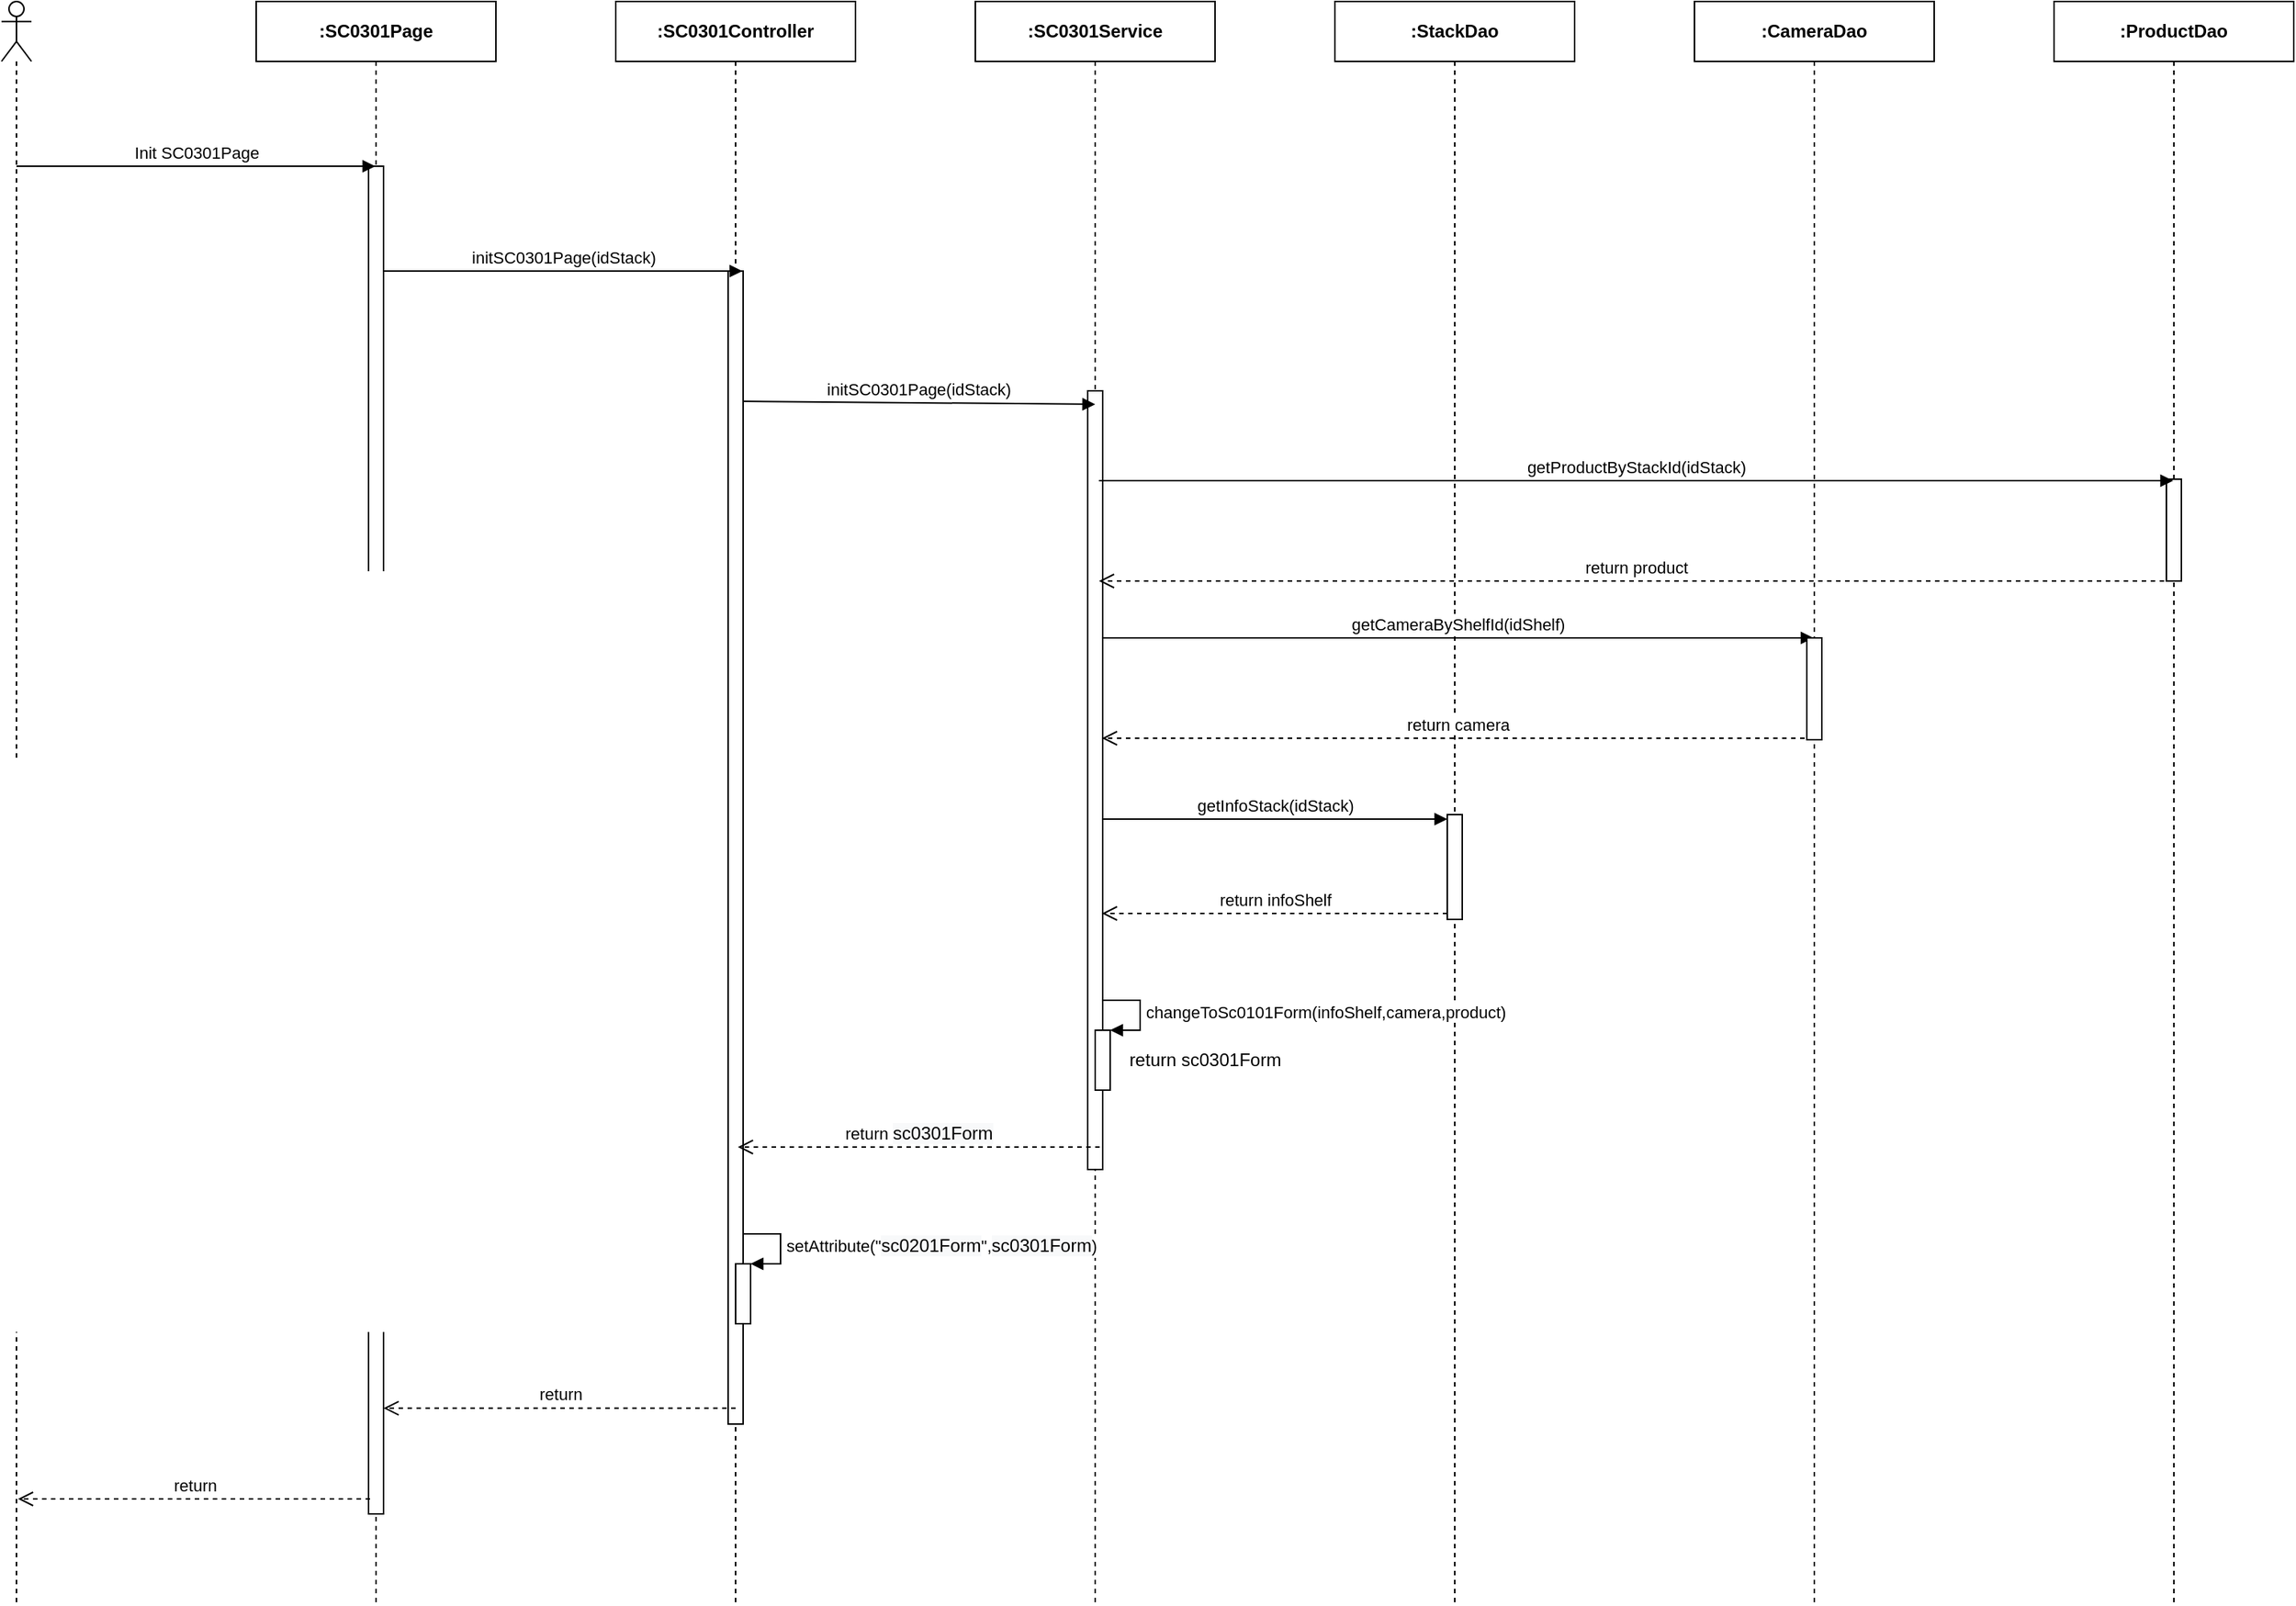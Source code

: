 <mxfile version="14.4.3" type="device" pages="5"><diagram id="x52-gcV8kri1zLeeINCp" name="Ev01"><mxGraphModel dx="1707" dy="987" grid="1" gridSize="10" guides="1" tooltips="1" connect="1" arrows="1" fold="1" page="1" pageScale="1" pageWidth="850" pageHeight="1100" math="0" shadow="0"><root><mxCell id="0"/><mxCell id="1" parent="0"/><mxCell id="uMw9v87n-3LZN4Bb9ol0-1" value="" style="shape=umlLifeline;participant=umlActor;perimeter=lifelinePerimeter;whiteSpace=wrap;html=1;container=1;collapsible=0;recursiveResize=0;verticalAlign=top;spacingTop=36;outlineConnect=0;" vertex="1" parent="1"><mxGeometry x="310" y="80" width="20" height="1070" as="geometry"/></mxCell><mxCell id="uMw9v87n-3LZN4Bb9ol0-2" value="&lt;b&gt;:SC0301Page&lt;/b&gt;" style="shape=umlLifeline;perimeter=lifelinePerimeter;whiteSpace=wrap;html=1;container=1;collapsible=0;recursiveResize=0;outlineConnect=0;" vertex="1" parent="1"><mxGeometry x="480" y="80" width="160" height="1070" as="geometry"/></mxCell><mxCell id="uMw9v87n-3LZN4Bb9ol0-3" value="" style="html=1;points=[];perimeter=orthogonalPerimeter;" vertex="1" parent="uMw9v87n-3LZN4Bb9ol0-2"><mxGeometry x="75" y="110" width="10" height="900" as="geometry"/></mxCell><mxCell id="uMw9v87n-3LZN4Bb9ol0-4" value="&lt;b&gt;:StackDao&lt;/b&gt;" style="shape=umlLifeline;perimeter=lifelinePerimeter;whiteSpace=wrap;html=1;container=1;collapsible=0;recursiveResize=0;outlineConnect=0;" vertex="1" parent="1"><mxGeometry x="1200" y="80" width="160" height="1070" as="geometry"/></mxCell><mxCell id="uMw9v87n-3LZN4Bb9ol0-5" value="" style="html=1;points=[];perimeter=orthogonalPerimeter;" vertex="1" parent="uMw9v87n-3LZN4Bb9ol0-4"><mxGeometry x="75" y="543" width="10" height="70" as="geometry"/></mxCell><mxCell id="uMw9v87n-3LZN4Bb9ol0-6" value="getInfoStack(idStack)" style="html=1;verticalAlign=bottom;endArrow=block;entryX=0;entryY=0;" edge="1" parent="uMw9v87n-3LZN4Bb9ol0-4"><mxGeometry relative="1" as="geometry"><mxPoint x="-155.5" y="546" as="sourcePoint"/><mxPoint x="75" y="546" as="targetPoint"/></mxGeometry></mxCell><mxCell id="uMw9v87n-3LZN4Bb9ol0-7" value="return infoShelf" style="html=1;verticalAlign=bottom;endArrow=open;dashed=1;endSize=8;exitX=0;exitY=0.95;" edge="1" parent="uMw9v87n-3LZN4Bb9ol0-4"><mxGeometry relative="1" as="geometry"><mxPoint x="-155.5" y="609.0" as="targetPoint"/><mxPoint x="75" y="609" as="sourcePoint"/></mxGeometry></mxCell><mxCell id="uMw9v87n-3LZN4Bb9ol0-8" value="&lt;b&gt;:&lt;/b&gt;&lt;b&gt;SC0301&lt;/b&gt;&lt;b&gt;Service&lt;/b&gt;" style="shape=umlLifeline;perimeter=lifelinePerimeter;whiteSpace=wrap;html=1;container=1;collapsible=0;recursiveResize=0;outlineConnect=0;" vertex="1" parent="1"><mxGeometry x="960" y="80" width="160" height="1070" as="geometry"/></mxCell><mxCell id="uMw9v87n-3LZN4Bb9ol0-9" value="" style="html=1;points=[];perimeter=orthogonalPerimeter;" vertex="1" parent="uMw9v87n-3LZN4Bb9ol0-8"><mxGeometry x="75" y="260" width="10" height="520" as="geometry"/></mxCell><mxCell id="uMw9v87n-3LZN4Bb9ol0-10" value="&lt;b&gt;:SC0301Controller&lt;/b&gt;" style="shape=umlLifeline;perimeter=lifelinePerimeter;whiteSpace=wrap;html=1;container=1;collapsible=0;recursiveResize=0;outlineConnect=0;" vertex="1" parent="1"><mxGeometry x="720" y="80" width="160" height="1070" as="geometry"/></mxCell><mxCell id="uMw9v87n-3LZN4Bb9ol0-11" value="" style="html=1;points=[];perimeter=orthogonalPerimeter;" vertex="1" parent="uMw9v87n-3LZN4Bb9ol0-10"><mxGeometry x="75" y="180" width="10" height="770" as="geometry"/></mxCell><mxCell id="uMw9v87n-3LZN4Bb9ol0-12" value="" style="html=1;points=[];perimeter=orthogonalPerimeter;" vertex="1" parent="uMw9v87n-3LZN4Bb9ol0-10"><mxGeometry x="80" y="843.0" width="10" height="40" as="geometry"/></mxCell><mxCell id="uMw9v87n-3LZN4Bb9ol0-13" value="setAttribute(&quot;&lt;span style=&quot;font-size: 12px ; text-align: center ; background-color: rgb(248 , 249 , 250)&quot;&gt;sc0201Form&lt;/span&gt;&quot;,&lt;span style=&quot;font-size: 12px ; text-align: center ; background-color: rgb(248 , 249 , 250)&quot;&gt;sc0301Form&lt;/span&gt;)" style="edgeStyle=orthogonalEdgeStyle;html=1;align=left;spacingLeft=2;endArrow=block;rounded=0;entryX=1;entryY=0;" edge="1" parent="uMw9v87n-3LZN4Bb9ol0-10" target="uMw9v87n-3LZN4Bb9ol0-12"><mxGeometry relative="1" as="geometry"><mxPoint x="85" y="823.0" as="sourcePoint"/><Array as="points"><mxPoint x="110" y="823.0"/></Array></mxGeometry></mxCell><mxCell id="uMw9v87n-3LZN4Bb9ol0-14" value="Init SC0301Page" style="html=1;verticalAlign=bottom;endArrow=block;" edge="1" parent="1" target="uMw9v87n-3LZN4Bb9ol0-2"><mxGeometry width="80" relative="1" as="geometry"><mxPoint x="320" y="190" as="sourcePoint"/><mxPoint x="400" y="190" as="targetPoint"/></mxGeometry></mxCell><mxCell id="uMw9v87n-3LZN4Bb9ol0-15" value="initSC0301Page(idStack)" style="html=1;verticalAlign=bottom;endArrow=block;" edge="1" parent="1"><mxGeometry width="80" relative="1" as="geometry"><mxPoint x="565" y="260.0" as="sourcePoint"/><mxPoint x="804.5" y="260.0" as="targetPoint"/></mxGeometry></mxCell><mxCell id="uMw9v87n-3LZN4Bb9ol0-16" value="initSC0301Page(idStack)" style="html=1;verticalAlign=bottom;endArrow=block;" edge="1" parent="1"><mxGeometry relative="1" as="geometry"><mxPoint x="805" y="347.0" as="sourcePoint"/><mxPoint x="1040" y="349" as="targetPoint"/></mxGeometry></mxCell><mxCell id="uMw9v87n-3LZN4Bb9ol0-17" value="return&amp;nbsp;&lt;span style=&quot;font-size: 12px ; background-color: rgb(248 , 249 , 250)&quot;&gt;sc0301Form&lt;/span&gt;" style="html=1;verticalAlign=bottom;endArrow=open;dashed=1;endSize=8;" edge="1" parent="1"><mxGeometry relative="1" as="geometry"><mxPoint x="801.5" y="845.0" as="targetPoint"/><mxPoint x="1043" y="845" as="sourcePoint"/></mxGeometry></mxCell><mxCell id="uMw9v87n-3LZN4Bb9ol0-18" value="return" style="html=1;verticalAlign=bottom;endArrow=open;dashed=1;endSize=8;" edge="1" parent="1"><mxGeometry relative="1" as="geometry"><mxPoint x="800" y="1019.41" as="sourcePoint"/><mxPoint x="565" y="1019.41" as="targetPoint"/></mxGeometry></mxCell><mxCell id="uMw9v87n-3LZN4Bb9ol0-19" value="return" style="html=1;verticalAlign=bottom;endArrow=open;dashed=1;endSize=8;" edge="1" parent="1"><mxGeometry relative="1" as="geometry"><mxPoint x="556" y="1080" as="sourcePoint"/><mxPoint x="321" y="1080" as="targetPoint"/></mxGeometry></mxCell><mxCell id="uMw9v87n-3LZN4Bb9ol0-20" value="getCameraByShelfId(idShelf)" style="html=1;verticalAlign=bottom;endArrow=block;" edge="1" parent="1"><mxGeometry relative="1" as="geometry"><mxPoint x="1044.5" y="505" as="sourcePoint"/><mxPoint x="1519.5" y="505" as="targetPoint"/></mxGeometry></mxCell><mxCell id="uMw9v87n-3LZN4Bb9ol0-21" value="return camera" style="html=1;verticalAlign=bottom;endArrow=open;dashed=1;endSize=8;" edge="1" parent="1"><mxGeometry relative="1" as="geometry"><mxPoint x="1044.5" y="572" as="targetPoint"/><mxPoint x="1519.5" y="572" as="sourcePoint"/></mxGeometry></mxCell><mxCell id="uMw9v87n-3LZN4Bb9ol0-22" value="" style="html=1;points=[];perimeter=orthogonalPerimeter;" vertex="1" parent="1"><mxGeometry x="1040" y="767" width="10" height="40" as="geometry"/></mxCell><mxCell id="uMw9v87n-3LZN4Bb9ol0-23" value="changeToSc0101Form(infoShelf,camera,product)" style="edgeStyle=orthogonalEdgeStyle;html=1;align=left;spacingLeft=2;endArrow=block;rounded=0;entryX=1;entryY=0;" edge="1" parent="1" target="uMw9v87n-3LZN4Bb9ol0-22"><mxGeometry relative="1" as="geometry"><mxPoint x="1045" y="747" as="sourcePoint"/><Array as="points"><mxPoint x="1070" y="747"/></Array></mxGeometry></mxCell><mxCell id="uMw9v87n-3LZN4Bb9ol0-24" value="return sc0301Form" style="text;html=1;align=center;verticalAlign=middle;resizable=0;points=[];autosize=1;" vertex="1" parent="1"><mxGeometry x="1053" y="777" width="120" height="20" as="geometry"/></mxCell><mxCell id="uMw9v87n-3LZN4Bb9ol0-25" value="&lt;b&gt;:CameraDao&lt;/b&gt;" style="shape=umlLifeline;perimeter=lifelinePerimeter;whiteSpace=wrap;html=1;container=1;collapsible=0;recursiveResize=0;outlineConnect=0;" vertex="1" parent="1"><mxGeometry x="1440" y="80" width="160" height="1070" as="geometry"/></mxCell><mxCell id="uMw9v87n-3LZN4Bb9ol0-26" value="" style="html=1;points=[];perimeter=orthogonalPerimeter;" vertex="1" parent="uMw9v87n-3LZN4Bb9ol0-25"><mxGeometry x="75" y="425" width="10" height="68" as="geometry"/></mxCell><mxCell id="uMw9v87n-3LZN4Bb9ol0-27" value="&lt;b&gt;:ProductDao&lt;/b&gt;" style="shape=umlLifeline;perimeter=lifelinePerimeter;whiteSpace=wrap;html=1;container=1;collapsible=0;recursiveResize=0;outlineConnect=0;" vertex="1" parent="1"><mxGeometry x="1680" y="80" width="160" height="1070" as="geometry"/></mxCell><mxCell id="uMw9v87n-3LZN4Bb9ol0-28" value="" style="html=1;points=[];perimeter=orthogonalPerimeter;" vertex="1" parent="uMw9v87n-3LZN4Bb9ol0-27"><mxGeometry x="75" y="319" width="10" height="68" as="geometry"/></mxCell><mxCell id="uMw9v87n-3LZN4Bb9ol0-29" value="getProductByStackId(idStack)" style="html=1;verticalAlign=bottom;endArrow=block;" edge="1" parent="1" target="uMw9v87n-3LZN4Bb9ol0-27"><mxGeometry relative="1" as="geometry"><mxPoint x="1042.5" y="400" as="sourcePoint"/><mxPoint x="1517.5" y="400" as="targetPoint"/></mxGeometry></mxCell><mxCell id="uMw9v87n-3LZN4Bb9ol0-30" value="return product" style="html=1;verticalAlign=bottom;endArrow=open;dashed=1;endSize=8;" edge="1" parent="1" source="uMw9v87n-3LZN4Bb9ol0-27"><mxGeometry relative="1" as="geometry"><mxPoint x="1042.5" y="467" as="targetPoint"/><mxPoint x="1517.5" y="467" as="sourcePoint"/></mxGeometry></mxCell></root></mxGraphModel></diagram><diagram id="ORKU-DpnUTo-PirR_pnd" name="Ev02"><mxGraphModel dx="1024" dy="592" grid="1" gridSize="10" guides="1" tooltips="1" connect="1" arrows="1" fold="1" page="1" pageScale="1" pageWidth="850" pageHeight="1100" math="0" shadow="0"><root><mxCell id="_QdIpaac0oW1rntE7k-u-0"/><mxCell id="_QdIpaac0oW1rntE7k-u-1" parent="_QdIpaac0oW1rntE7k-u-0"/><mxCell id="_QdIpaac0oW1rntE7k-u-2" value="" style="shape=umlLifeline;participant=umlActor;perimeter=lifelinePerimeter;whiteSpace=wrap;html=1;container=1;collapsible=0;recursiveResize=0;verticalAlign=top;spacingTop=36;outlineConnect=0;" vertex="1" parent="_QdIpaac0oW1rntE7k-u-1"><mxGeometry x="310" y="80" width="20" height="320" as="geometry"/></mxCell><mxCell id="_QdIpaac0oW1rntE7k-u-3" value="&lt;b&gt;:SC0301Page&lt;/b&gt;" style="shape=umlLifeline;perimeter=lifelinePerimeter;whiteSpace=wrap;html=1;container=1;collapsible=0;recursiveResize=0;outlineConnect=0;" vertex="1" parent="_QdIpaac0oW1rntE7k-u-1"><mxGeometry x="480" y="80" width="160" height="320" as="geometry"/></mxCell><mxCell id="_QdIpaac0oW1rntE7k-u-4" value="" style="html=1;points=[];perimeter=orthogonalPerimeter;" vertex="1" parent="_QdIpaac0oW1rntE7k-u-3"><mxGeometry x="75" y="110" width="10" height="90" as="geometry"/></mxCell><mxCell id="_QdIpaac0oW1rntE7k-u-5" value="&lt;b&gt;:SC0300Page&lt;/b&gt;" style="shape=umlLifeline;perimeter=lifelinePerimeter;whiteSpace=wrap;html=1;container=1;collapsible=0;recursiveResize=0;outlineConnect=0;" vertex="1" parent="_QdIpaac0oW1rntE7k-u-1"><mxGeometry x="720" y="80" width="160" height="320" as="geometry"/></mxCell><mxCell id="_QdIpaac0oW1rntE7k-u-6" value="Click Button Back" style="html=1;verticalAlign=bottom;endArrow=block;" edge="1" parent="_QdIpaac0oW1rntE7k-u-1" target="_QdIpaac0oW1rntE7k-u-3"><mxGeometry width="80" relative="1" as="geometry"><mxPoint x="320" y="190" as="sourcePoint"/><mxPoint x="400" y="190" as="targetPoint"/></mxGeometry></mxCell><mxCell id="_QdIpaac0oW1rntE7k-u-7" value="changeScreen(&quot;SC0300&quot;)" style="html=1;verticalAlign=bottom;endArrow=block;" edge="1" parent="_QdIpaac0oW1rntE7k-u-1"><mxGeometry width="80" relative="1" as="geometry"><mxPoint x="560" y="279" as="sourcePoint"/><mxPoint x="799.5" y="279" as="targetPoint"/></mxGeometry></mxCell></root></mxGraphModel></diagram><diagram id="MV-JafoGtovmtpgZjFSX" name="Ev03"><mxGraphModel dx="1024" dy="592" grid="1" gridSize="10" guides="1" tooltips="1" connect="1" arrows="1" fold="1" page="1" pageScale="1" pageWidth="850" pageHeight="1100" math="0" shadow="0"><root><mxCell id="oyJmbfe1HdgXYVAOfmrG-0"/><mxCell id="oyJmbfe1HdgXYVAOfmrG-1" parent="oyJmbfe1HdgXYVAOfmrG-0"/><mxCell id="oyJmbfe1HdgXYVAOfmrG-2" value="" style="shape=umlLifeline;participant=umlActor;perimeter=lifelinePerimeter;whiteSpace=wrap;html=1;container=1;collapsible=0;recursiveResize=0;verticalAlign=top;spacingTop=36;outlineConnect=0;" vertex="1" parent="oyJmbfe1HdgXYVAOfmrG-1"><mxGeometry x="310" y="80" width="20" height="320" as="geometry"/></mxCell><mxCell id="oyJmbfe1HdgXYVAOfmrG-3" value="&lt;b&gt;:SC0301Page&lt;/b&gt;" style="shape=umlLifeline;perimeter=lifelinePerimeter;whiteSpace=wrap;html=1;container=1;collapsible=0;recursiveResize=0;outlineConnect=0;" vertex="1" parent="oyJmbfe1HdgXYVAOfmrG-1"><mxGeometry x="480" y="80" width="160" height="320" as="geometry"/></mxCell><mxCell id="oyJmbfe1HdgXYVAOfmrG-4" value="" style="html=1;points=[];perimeter=orthogonalPerimeter;" vertex="1" parent="oyJmbfe1HdgXYVAOfmrG-3"><mxGeometry x="75" y="110" width="10" height="160" as="geometry"/></mxCell><mxCell id="oyJmbfe1HdgXYVAOfmrG-5" value="&lt;b&gt;:SC0303Page&lt;/b&gt;" style="shape=umlLifeline;perimeter=lifelinePerimeter;whiteSpace=wrap;html=1;container=1;collapsible=0;recursiveResize=0;outlineConnect=0;" vertex="1" parent="oyJmbfe1HdgXYVAOfmrG-1"><mxGeometry x="720" y="80" width="160" height="320" as="geometry"/></mxCell><mxCell id="oyJmbfe1HdgXYVAOfmrG-6" value="Click Button Edit Stack" style="html=1;verticalAlign=bottom;endArrow=block;" edge="1" parent="oyJmbfe1HdgXYVAOfmrG-1" target="oyJmbfe1HdgXYVAOfmrG-3"><mxGeometry width="80" relative="1" as="geometry"><mxPoint x="320" y="190" as="sourcePoint"/><mxPoint x="400" y="190" as="targetPoint"/></mxGeometry></mxCell><mxCell id="oyJmbfe1HdgXYVAOfmrG-7" value="" style="html=1;points=[];perimeter=orthogonalPerimeter;" vertex="1" parent="oyJmbfe1HdgXYVAOfmrG-1"><mxGeometry x="560" y="260" width="10" height="40" as="geometry"/></mxCell><mxCell id="oyJmbfe1HdgXYVAOfmrG-8" value="getStackId()" style="edgeStyle=orthogonalEdgeStyle;html=1;align=left;spacingLeft=2;endArrow=block;rounded=0;entryX=1;entryY=0;" edge="1" parent="oyJmbfe1HdgXYVAOfmrG-1" target="oyJmbfe1HdgXYVAOfmrG-7"><mxGeometry relative="1" as="geometry"><mxPoint x="565" y="240" as="sourcePoint"/><Array as="points"><mxPoint x="590" y="240"/></Array></mxGeometry></mxCell><mxCell id="oyJmbfe1HdgXYVAOfmrG-9" value="return idStack" style="text;html=1;align=center;verticalAlign=middle;resizable=0;points=[];autosize=1;" vertex="1" parent="oyJmbfe1HdgXYVAOfmrG-1"><mxGeometry x="570" y="260" width="90" height="20" as="geometry"/></mxCell><mxCell id="oyJmbfe1HdgXYVAOfmrG-10" value="changeScreen(&quot;SC0303&quot;,idStack)" style="html=1;verticalAlign=bottom;endArrow=block;" edge="1" parent="oyJmbfe1HdgXYVAOfmrG-1" target="oyJmbfe1HdgXYVAOfmrG-5"><mxGeometry width="80" relative="1" as="geometry"><mxPoint x="560" y="340" as="sourcePoint"/><mxPoint x="640" y="340" as="targetPoint"/></mxGeometry></mxCell></root></mxGraphModel></diagram><diagram id="KPT5UQ_uODUg2tn9t2mo" name="Ev04"><mxGraphModel dx="1707" dy="987" grid="1" gridSize="10" guides="1" tooltips="1" connect="1" arrows="1" fold="1" page="1" pageScale="1" pageWidth="850" pageHeight="1100" math="0" shadow="0"><root><mxCell id="V7CUEl6RlRwB3Oj_Pd-H-0"/><mxCell id="V7CUEl6RlRwB3Oj_Pd-H-1" parent="V7CUEl6RlRwB3Oj_Pd-H-0"/><mxCell id="V7CUEl6RlRwB3Oj_Pd-H-2" value="" style="shape=umlLifeline;participant=umlActor;perimeter=lifelinePerimeter;whiteSpace=wrap;html=1;container=1;collapsible=0;recursiveResize=0;verticalAlign=top;spacingTop=36;outlineConnect=0;" vertex="1" parent="V7CUEl6RlRwB3Oj_Pd-H-1"><mxGeometry x="310" y="80" width="20" height="920" as="geometry"/></mxCell><mxCell id="V7CUEl6RlRwB3Oj_Pd-H-3" value="&lt;b&gt;:SC0301Page&lt;/b&gt;" style="shape=umlLifeline;perimeter=lifelinePerimeter;whiteSpace=wrap;html=1;container=1;collapsible=0;recursiveResize=0;outlineConnect=0;" vertex="1" parent="V7CUEl6RlRwB3Oj_Pd-H-1"><mxGeometry x="480" y="80" width="160" height="920" as="geometry"/></mxCell><mxCell id="V7CUEl6RlRwB3Oj_Pd-H-4" value="" style="html=1;points=[];perimeter=orthogonalPerimeter;" vertex="1" parent="V7CUEl6RlRwB3Oj_Pd-H-3"><mxGeometry x="75" y="110" width="10" height="360" as="geometry"/></mxCell><mxCell id="V7CUEl6RlRwB3Oj_Pd-H-5" value="&lt;b&gt;:StackDao&lt;/b&gt;" style="shape=umlLifeline;perimeter=lifelinePerimeter;whiteSpace=wrap;html=1;container=1;collapsible=0;recursiveResize=0;outlineConnect=0;" vertex="1" parent="V7CUEl6RlRwB3Oj_Pd-H-1"><mxGeometry x="1200" y="80" width="160" height="920" as="geometry"/></mxCell><mxCell id="V7CUEl6RlRwB3Oj_Pd-H-6" value="&lt;b&gt;:&lt;/b&gt;&lt;b&gt;SC0301&lt;/b&gt;&lt;b&gt;Service&lt;/b&gt;" style="shape=umlLifeline;perimeter=lifelinePerimeter;whiteSpace=wrap;html=1;container=1;collapsible=0;recursiveResize=0;outlineConnect=0;" vertex="1" parent="V7CUEl6RlRwB3Oj_Pd-H-1"><mxGeometry x="960" y="80" width="160" height="920" as="geometry"/></mxCell><mxCell id="V7CUEl6RlRwB3Oj_Pd-H-7" value="" style="html=1;points=[];perimeter=orthogonalPerimeter;" vertex="1" parent="V7CUEl6RlRwB3Oj_Pd-H-6"><mxGeometry x="75" y="220" width="10" height="530" as="geometry"/></mxCell><mxCell id="V7CUEl6RlRwB3Oj_Pd-H-8" value="&lt;b&gt;:SC0301Controller&lt;/b&gt;" style="shape=umlLifeline;perimeter=lifelinePerimeter;whiteSpace=wrap;html=1;container=1;collapsible=0;recursiveResize=0;outlineConnect=0;" vertex="1" parent="V7CUEl6RlRwB3Oj_Pd-H-1"><mxGeometry x="720" y="80" width="160" height="920" as="geometry"/></mxCell><mxCell id="V7CUEl6RlRwB3Oj_Pd-H-9" value="" style="html=1;points=[];perimeter=orthogonalPerimeter;" vertex="1" parent="V7CUEl6RlRwB3Oj_Pd-H-8"><mxGeometry x="75" y="170" width="10" height="690" as="geometry"/></mxCell><mxCell id="V7CUEl6RlRwB3Oj_Pd-H-10" value="Click Delete Stack Button" style="html=1;verticalAlign=bottom;endArrow=block;" edge="1" parent="V7CUEl6RlRwB3Oj_Pd-H-1" target="V7CUEl6RlRwB3Oj_Pd-H-3"><mxGeometry width="80" relative="1" as="geometry"><mxPoint x="320" y="190" as="sourcePoint"/><mxPoint x="400" y="190" as="targetPoint"/></mxGeometry></mxCell><mxCell id="V7CUEl6RlRwB3Oj_Pd-H-11" value="onDeleteStack(idStack)" style="html=1;verticalAlign=bottom;endArrow=block;" edge="1" parent="V7CUEl6RlRwB3Oj_Pd-H-1"><mxGeometry width="80" relative="1" as="geometry"><mxPoint x="560" y="253" as="sourcePoint"/><mxPoint x="799.5" y="253" as="targetPoint"/></mxGeometry></mxCell><mxCell id="V7CUEl6RlRwB3Oj_Pd-H-12" value="checkBusinessDeleteStack(idStack)" style="html=1;verticalAlign=bottom;endArrow=block;" edge="1" parent="V7CUEl6RlRwB3Oj_Pd-H-1"><mxGeometry relative="1" as="geometry"><mxPoint x="805" y="300.0" as="sourcePoint"/><mxPoint x="1040" y="302" as="targetPoint"/></mxGeometry></mxCell><mxCell id="V7CUEl6RlRwB3Oj_Pd-H-13" value="return listError" style="html=1;verticalAlign=bottom;endArrow=open;dashed=1;endSize=8;" edge="1" parent="V7CUEl6RlRwB3Oj_Pd-H-1"><mxGeometry relative="1" as="geometry"><mxPoint x="798.5" y="385.0" as="targetPoint"/><mxPoint x="1039.5" y="385" as="sourcePoint"/></mxGeometry></mxCell><mxCell id="V7CUEl6RlRwB3Oj_Pd-H-14" value="alt" style="shape=umlFrame;whiteSpace=wrap;html=1;" vertex="1" parent="V7CUEl6RlRwB3Oj_Pd-H-1"><mxGeometry x="390" y="420" width="770" height="140" as="geometry"/></mxCell><mxCell id="V7CUEl6RlRwB3Oj_Pd-H-15" value="&lt;span style=&quot;font-size: 11px ; background-color: rgb(255 , 255 , 255)&quot;&gt;&lt;b&gt;listError&amp;nbsp;&lt;/b&gt;&lt;/span&gt;&lt;b&gt;not null&lt;/b&gt;" style="text;html=1;align=center;verticalAlign=middle;resizable=0;points=[];autosize=1;" vertex="1" parent="V7CUEl6RlRwB3Oj_Pd-H-1"><mxGeometry x="443" y="478" width="100" height="20" as="geometry"/></mxCell><mxCell id="V7CUEl6RlRwB3Oj_Pd-H-16" value="" style="html=1;points=[];perimeter=orthogonalPerimeter;" vertex="1" parent="V7CUEl6RlRwB3Oj_Pd-H-1"><mxGeometry x="800" y="467.41" width="10" height="40" as="geometry"/></mxCell><mxCell id="V7CUEl6RlRwB3Oj_Pd-H-17" value="setAttribute(error,msg)" style="edgeStyle=orthogonalEdgeStyle;html=1;align=left;spacingLeft=2;endArrow=block;rounded=0;entryX=1;entryY=0;" edge="1" parent="V7CUEl6RlRwB3Oj_Pd-H-1" target="V7CUEl6RlRwB3Oj_Pd-H-16"><mxGeometry relative="1" as="geometry"><mxPoint x="805" y="447.41" as="sourcePoint"/><Array as="points"><mxPoint x="830" y="447.41"/></Array></mxGeometry></mxCell><mxCell id="V7CUEl6RlRwB3Oj_Pd-H-18" value="return" style="html=1;verticalAlign=bottom;endArrow=open;dashed=1;endSize=8;" edge="1" parent="V7CUEl6RlRwB3Oj_Pd-H-1"><mxGeometry relative="1" as="geometry"><mxPoint x="795" y="527.41" as="sourcePoint"/><mxPoint x="560" y="527.41" as="targetPoint"/></mxGeometry></mxCell><mxCell id="V7CUEl6RlRwB3Oj_Pd-H-19" value="doDeleteStack(idStack)" style="html=1;verticalAlign=bottom;endArrow=block;" edge="1" parent="V7CUEl6RlRwB3Oj_Pd-H-1"><mxGeometry relative="1" as="geometry"><mxPoint x="798.5" y="610" as="sourcePoint"/><mxPoint x="1039.5" y="610" as="targetPoint"/></mxGeometry></mxCell><mxCell id="V7CUEl6RlRwB3Oj_Pd-H-20" value="return" style="html=1;verticalAlign=bottom;endArrow=open;dashed=1;endSize=8;" edge="1" parent="V7CUEl6RlRwB3Oj_Pd-H-1"><mxGeometry relative="1" as="geometry"><mxPoint x="805" y="822.22" as="targetPoint"/><mxPoint x="1039.5" y="822.22" as="sourcePoint"/></mxGeometry></mxCell><mxCell id="V7CUEl6RlRwB3Oj_Pd-H-21" value="" style="html=1;points=[];perimeter=orthogonalPerimeter;" vertex="1" parent="V7CUEl6RlRwB3Oj_Pd-H-1"><mxGeometry x="1040" y="330" width="10" height="40" as="geometry"/></mxCell><mxCell id="V7CUEl6RlRwB3Oj_Pd-H-22" value="&lt;span style=&quot;text-align: center&quot;&gt;checkBusinessDeleteStack(idStack)&lt;/span&gt;" style="edgeStyle=orthogonalEdgeStyle;html=1;align=left;spacingLeft=2;endArrow=block;rounded=0;entryX=1;entryY=0;" edge="1" parent="V7CUEl6RlRwB3Oj_Pd-H-1" target="V7CUEl6RlRwB3Oj_Pd-H-21"><mxGeometry relative="1" as="geometry"><mxPoint x="1045" y="310.0" as="sourcePoint"/><Array as="points"><mxPoint x="1070" y="310"/></Array></mxGeometry></mxCell><mxCell id="V7CUEl6RlRwB3Oj_Pd-H-23" value="return listError" style="text;html=1;align=center;verticalAlign=middle;resizable=0;points=[];autosize=1;" vertex="1" parent="V7CUEl6RlRwB3Oj_Pd-H-1"><mxGeometry x="1048" y="330" width="90" height="20" as="geometry"/></mxCell><mxCell id="V7CUEl6RlRwB3Oj_Pd-H-24" value="" style="html=1;points=[];perimeter=orthogonalPerimeter;" vertex="1" parent="V7CUEl6RlRwB3Oj_Pd-H-1"><mxGeometry x="1275" y="674" width="10" height="80" as="geometry"/></mxCell><mxCell id="V7CUEl6RlRwB3Oj_Pd-H-25" value="doDeleteStack(idStack)" style="html=1;verticalAlign=bottom;endArrow=block;entryX=0;entryY=0;" edge="1" parent="V7CUEl6RlRwB3Oj_Pd-H-1" target="V7CUEl6RlRwB3Oj_Pd-H-24"><mxGeometry relative="1" as="geometry"><mxPoint x="1039.324" y="674" as="sourcePoint"/></mxGeometry></mxCell><mxCell id="V7CUEl6RlRwB3Oj_Pd-H-26" value="return" style="html=1;verticalAlign=bottom;endArrow=open;dashed=1;endSize=8;exitX=0;exitY=0.95;" edge="1" parent="V7CUEl6RlRwB3Oj_Pd-H-1" source="V7CUEl6RlRwB3Oj_Pd-H-24"><mxGeometry relative="1" as="geometry"><mxPoint x="1039.324" y="750.0" as="targetPoint"/></mxGeometry></mxCell><mxCell id="V7CUEl6RlRwB3Oj_Pd-H-27" value="dispatch" style="html=1;verticalAlign=bottom;endArrow=block;" edge="1" parent="V7CUEl6RlRwB3Oj_Pd-H-1" target="V7CUEl6RlRwB3Oj_Pd-H-28"><mxGeometry width="80" relative="1" as="geometry"><mxPoint x="799.071" y="919.0" as="sourcePoint"/><mxPoint x="1470" y="919" as="targetPoint"/></mxGeometry></mxCell><mxCell id="V7CUEl6RlRwB3Oj_Pd-H-28" value="&lt;b&gt;:SC0300Page&lt;/b&gt;" style="shape=umlLifeline;perimeter=lifelinePerimeter;whiteSpace=wrap;html=1;container=1;collapsible=0;recursiveResize=0;outlineConnect=0;" vertex="1" parent="V7CUEl6RlRwB3Oj_Pd-H-1"><mxGeometry x="1440" y="754" width="160" height="246" as="geometry"/></mxCell></root></mxGraphModel></diagram><diagram id="5vQ8bJUNb_NNuUj16dzM" name="Ev05"><mxGraphModel dx="1024" dy="592" grid="1" gridSize="10" guides="1" tooltips="1" connect="1" arrows="1" fold="1" page="1" pageScale="1" pageWidth="850" pageHeight="1100" math="0" shadow="0"><root><mxCell id="9-L5tgj_77fTAglAsoLX-0"/><mxCell id="9-L5tgj_77fTAglAsoLX-1" parent="9-L5tgj_77fTAglAsoLX-0"/><mxCell id="9-L5tgj_77fTAglAsoLX-2" value="" style="shape=umlLifeline;participant=umlActor;perimeter=lifelinePerimeter;whiteSpace=wrap;html=1;container=1;collapsible=0;recursiveResize=0;verticalAlign=top;spacingTop=36;outlineConnect=0;" vertex="1" parent="9-L5tgj_77fTAglAsoLX-1"><mxGeometry x="310" y="80" width="20" height="1040" as="geometry"/></mxCell><mxCell id="9-L5tgj_77fTAglAsoLX-3" value="&lt;b&gt;:SC0301Page&lt;/b&gt;" style="shape=umlLifeline;perimeter=lifelinePerimeter;whiteSpace=wrap;html=1;container=1;collapsible=0;recursiveResize=0;outlineConnect=0;" vertex="1" parent="9-L5tgj_77fTAglAsoLX-1"><mxGeometry x="480" y="80" width="160" height="1040" as="geometry"/></mxCell><mxCell id="9-L5tgj_77fTAglAsoLX-4" value="" style="html=1;points=[];perimeter=orthogonalPerimeter;" vertex="1" parent="9-L5tgj_77fTAglAsoLX-3"><mxGeometry x="75" y="110" width="10" height="850" as="geometry"/></mxCell><mxCell id="9-L5tgj_77fTAglAsoLX-5" value="&lt;b&gt;:CameraDao&lt;/b&gt;" style="shape=umlLifeline;perimeter=lifelinePerimeter;whiteSpace=wrap;html=1;container=1;collapsible=0;recursiveResize=0;outlineConnect=0;" vertex="1" parent="9-L5tgj_77fTAglAsoLX-1"><mxGeometry x="1200.68" y="80" width="160" height="1040" as="geometry"/></mxCell><mxCell id="9-L5tgj_77fTAglAsoLX-6" value="&lt;b&gt;:&lt;/b&gt;&lt;b&gt;SC0301&lt;/b&gt;&lt;b&gt;Service&lt;/b&gt;" style="shape=umlLifeline;perimeter=lifelinePerimeter;whiteSpace=wrap;html=1;container=1;collapsible=0;recursiveResize=0;outlineConnect=0;" vertex="1" parent="9-L5tgj_77fTAglAsoLX-1"><mxGeometry x="958.5" y="80" width="161.5" height="1040" as="geometry"/></mxCell><mxCell id="9-L5tgj_77fTAglAsoLX-7" value="" style="html=1;points=[];perimeter=orthogonalPerimeter;" vertex="1" parent="9-L5tgj_77fTAglAsoLX-6"><mxGeometry x="75" y="270" width="10" height="580" as="geometry"/></mxCell><mxCell id="9-L5tgj_77fTAglAsoLX-8" value="&lt;b&gt;:SC0301Controller&lt;/b&gt;" style="shape=umlLifeline;perimeter=lifelinePerimeter;whiteSpace=wrap;html=1;container=1;collapsible=0;recursiveResize=0;outlineConnect=0;" vertex="1" parent="9-L5tgj_77fTAglAsoLX-1"><mxGeometry x="720" y="80" width="160" height="1040" as="geometry"/></mxCell><mxCell id="9-L5tgj_77fTAglAsoLX-9" value="" style="html=1;points=[];perimeter=orthogonalPerimeter;" vertex="1" parent="9-L5tgj_77fTAglAsoLX-8"><mxGeometry x="75" y="195" width="10" height="705" as="geometry"/></mxCell><mxCell id="9-L5tgj_77fTAglAsoLX-10" value="Click Button Add Camera" style="html=1;verticalAlign=bottom;endArrow=block;" edge="1" parent="9-L5tgj_77fTAglAsoLX-1" target="9-L5tgj_77fTAglAsoLX-3"><mxGeometry width="80" relative="1" as="geometry"><mxPoint x="320" y="190" as="sourcePoint"/><mxPoint x="400" y="190" as="targetPoint"/></mxGeometry></mxCell><mxCell id="9-L5tgj_77fTAglAsoLX-11" value="onAddCamere(idStack,idCamera)" style="html=1;verticalAlign=bottom;endArrow=block;" edge="1" parent="9-L5tgj_77fTAglAsoLX-1"><mxGeometry width="80" relative="1" as="geometry"><mxPoint x="560" y="278" as="sourcePoint"/><mxPoint x="799.5" y="278" as="targetPoint"/></mxGeometry></mxCell><mxCell id="9-L5tgj_77fTAglAsoLX-12" value="checkBusinessAddCamere(idStack,idCamera)" style="html=1;verticalAlign=bottom;endArrow=block;" edge="1" parent="9-L5tgj_77fTAglAsoLX-1"><mxGeometry relative="1" as="geometry"><mxPoint x="805" y="355.0" as="sourcePoint"/><mxPoint x="1040" y="357" as="targetPoint"/></mxGeometry></mxCell><mxCell id="9-L5tgj_77fTAglAsoLX-13" value="return listError" style="html=1;verticalAlign=bottom;endArrow=open;dashed=1;endSize=8;" edge="1" parent="9-L5tgj_77fTAglAsoLX-1"><mxGeometry relative="1" as="geometry"><mxPoint x="798.5" y="440.0" as="targetPoint"/><mxPoint x="1040" y="440" as="sourcePoint"/></mxGeometry></mxCell><mxCell id="9-L5tgj_77fTAglAsoLX-14" value="alt" style="shape=umlFrame;whiteSpace=wrap;html=1;" vertex="1" parent="9-L5tgj_77fTAglAsoLX-1"><mxGeometry x="390" y="495" width="770" height="160" as="geometry"/></mxCell><mxCell id="9-L5tgj_77fTAglAsoLX-15" value="&lt;span style=&quot;font-size: 11px ; background-color: rgb(255 , 255 , 255)&quot;&gt;&lt;b&gt;listError&amp;nbsp;&lt;/b&gt;&lt;/span&gt;&lt;b&gt;not null&lt;/b&gt;" style="text;html=1;align=center;verticalAlign=middle;resizable=0;points=[];autosize=1;" vertex="1" parent="9-L5tgj_77fTAglAsoLX-1"><mxGeometry x="443" y="565" width="100" height="20" as="geometry"/></mxCell><mxCell id="9-L5tgj_77fTAglAsoLX-16" value="" style="html=1;points=[];perimeter=orthogonalPerimeter;" vertex="1" parent="9-L5tgj_77fTAglAsoLX-1"><mxGeometry x="800" y="554.41" width="10" height="40" as="geometry"/></mxCell><mxCell id="9-L5tgj_77fTAglAsoLX-17" value="setAttribute(error,msg)" style="edgeStyle=orthogonalEdgeStyle;html=1;align=left;spacingLeft=2;endArrow=block;rounded=0;entryX=1;entryY=0;" edge="1" parent="9-L5tgj_77fTAglAsoLX-1" target="9-L5tgj_77fTAglAsoLX-16"><mxGeometry relative="1" as="geometry"><mxPoint x="805" y="534.41" as="sourcePoint"/><Array as="points"><mxPoint x="830" y="534.41"/></Array></mxGeometry></mxCell><mxCell id="9-L5tgj_77fTAglAsoLX-18" value="return" style="html=1;verticalAlign=bottom;endArrow=open;dashed=1;endSize=8;" edge="1" parent="9-L5tgj_77fTAglAsoLX-1"><mxGeometry relative="1" as="geometry"><mxPoint x="795" y="614.41" as="sourcePoint"/><mxPoint x="560" y="614.41" as="targetPoint"/></mxGeometry></mxCell><mxCell id="9-L5tgj_77fTAglAsoLX-19" value="doAddCamere(idStack,idCamera)" style="html=1;verticalAlign=bottom;endArrow=block;" edge="1" parent="9-L5tgj_77fTAglAsoLX-1"><mxGeometry relative="1" as="geometry"><mxPoint x="798.5" y="715" as="sourcePoint"/><mxPoint x="1040" y="715" as="targetPoint"/></mxGeometry></mxCell><mxCell id="9-L5tgj_77fTAglAsoLX-20" value="return" style="html=1;verticalAlign=bottom;endArrow=open;dashed=1;endSize=8;" edge="1" parent="9-L5tgj_77fTAglAsoLX-1"><mxGeometry relative="1" as="geometry"><mxPoint x="805" y="915.22" as="targetPoint"/><mxPoint x="1040" y="915" as="sourcePoint"/></mxGeometry></mxCell><mxCell id="9-L5tgj_77fTAglAsoLX-21" value="" style="html=1;points=[];perimeter=orthogonalPerimeter;" vertex="1" parent="9-L5tgj_77fTAglAsoLX-1"><mxGeometry x="1040" y="390" width="10" height="40" as="geometry"/></mxCell><mxCell id="9-L5tgj_77fTAglAsoLX-22" value="&lt;span style=&quot;text-align: center&quot;&gt;checkBusinessAdd&lt;/span&gt;&lt;span style=&quot;text-align: center&quot;&gt;Camere(idStack,idCamera)&lt;/span&gt;" style="edgeStyle=orthogonalEdgeStyle;html=1;align=left;spacingLeft=2;endArrow=block;rounded=0;entryX=1;entryY=0;" edge="1" parent="9-L5tgj_77fTAglAsoLX-1" target="9-L5tgj_77fTAglAsoLX-21"><mxGeometry relative="1" as="geometry"><mxPoint x="1045" y="370.0" as="sourcePoint"/><Array as="points"><mxPoint x="1070" y="370"/></Array></mxGeometry></mxCell><mxCell id="9-L5tgj_77fTAglAsoLX-23" value="return listError" style="text;html=1;align=center;verticalAlign=middle;resizable=0;points=[];autosize=1;" vertex="1" parent="9-L5tgj_77fTAglAsoLX-1"><mxGeometry x="1050" y="390" width="90" height="20" as="geometry"/></mxCell><mxCell id="9-L5tgj_77fTAglAsoLX-24" value="" style="html=1;points=[];perimeter=orthogonalPerimeter;" vertex="1" parent="9-L5tgj_77fTAglAsoLX-1"><mxGeometry x="1275.68" y="781" width="10" height="80" as="geometry"/></mxCell><mxCell id="9-L5tgj_77fTAglAsoLX-25" value="doAddCamere(idStack,idCamera)" style="html=1;verticalAlign=bottom;endArrow=block;entryX=0;entryY=0;" edge="1" parent="9-L5tgj_77fTAglAsoLX-1" target="9-L5tgj_77fTAglAsoLX-24"><mxGeometry relative="1" as="geometry"><mxPoint x="1040.004" y="781" as="sourcePoint"/></mxGeometry></mxCell><mxCell id="9-L5tgj_77fTAglAsoLX-26" value="return" style="html=1;verticalAlign=bottom;endArrow=open;dashed=1;endSize=8;exitX=0;exitY=0.95;" edge="1" parent="9-L5tgj_77fTAglAsoLX-1" source="9-L5tgj_77fTAglAsoLX-24"><mxGeometry relative="1" as="geometry"><mxPoint x="1040.004" y="857" as="targetPoint"/></mxGeometry></mxCell><mxCell id="9-L5tgj_77fTAglAsoLX-27" value="return" style="html=1;verticalAlign=bottom;endArrow=open;dashed=1;endSize=8;" edge="1" parent="9-L5tgj_77fTAglAsoLX-1"><mxGeometry relative="1" as="geometry"><mxPoint x="800" y="963.0" as="sourcePoint"/><mxPoint x="565" y="963.0" as="targetPoint"/></mxGeometry></mxCell><mxCell id="9-L5tgj_77fTAglAsoLX-28" value="return" style="html=1;verticalAlign=bottom;endArrow=open;dashed=1;endSize=8;" edge="1" parent="9-L5tgj_77fTAglAsoLX-1"><mxGeometry relative="1" as="geometry"><mxPoint x="560" y="1003.0" as="sourcePoint"/><mxPoint x="325" y="1003.0" as="targetPoint"/></mxGeometry></mxCell></root></mxGraphModel></diagram></mxfile>